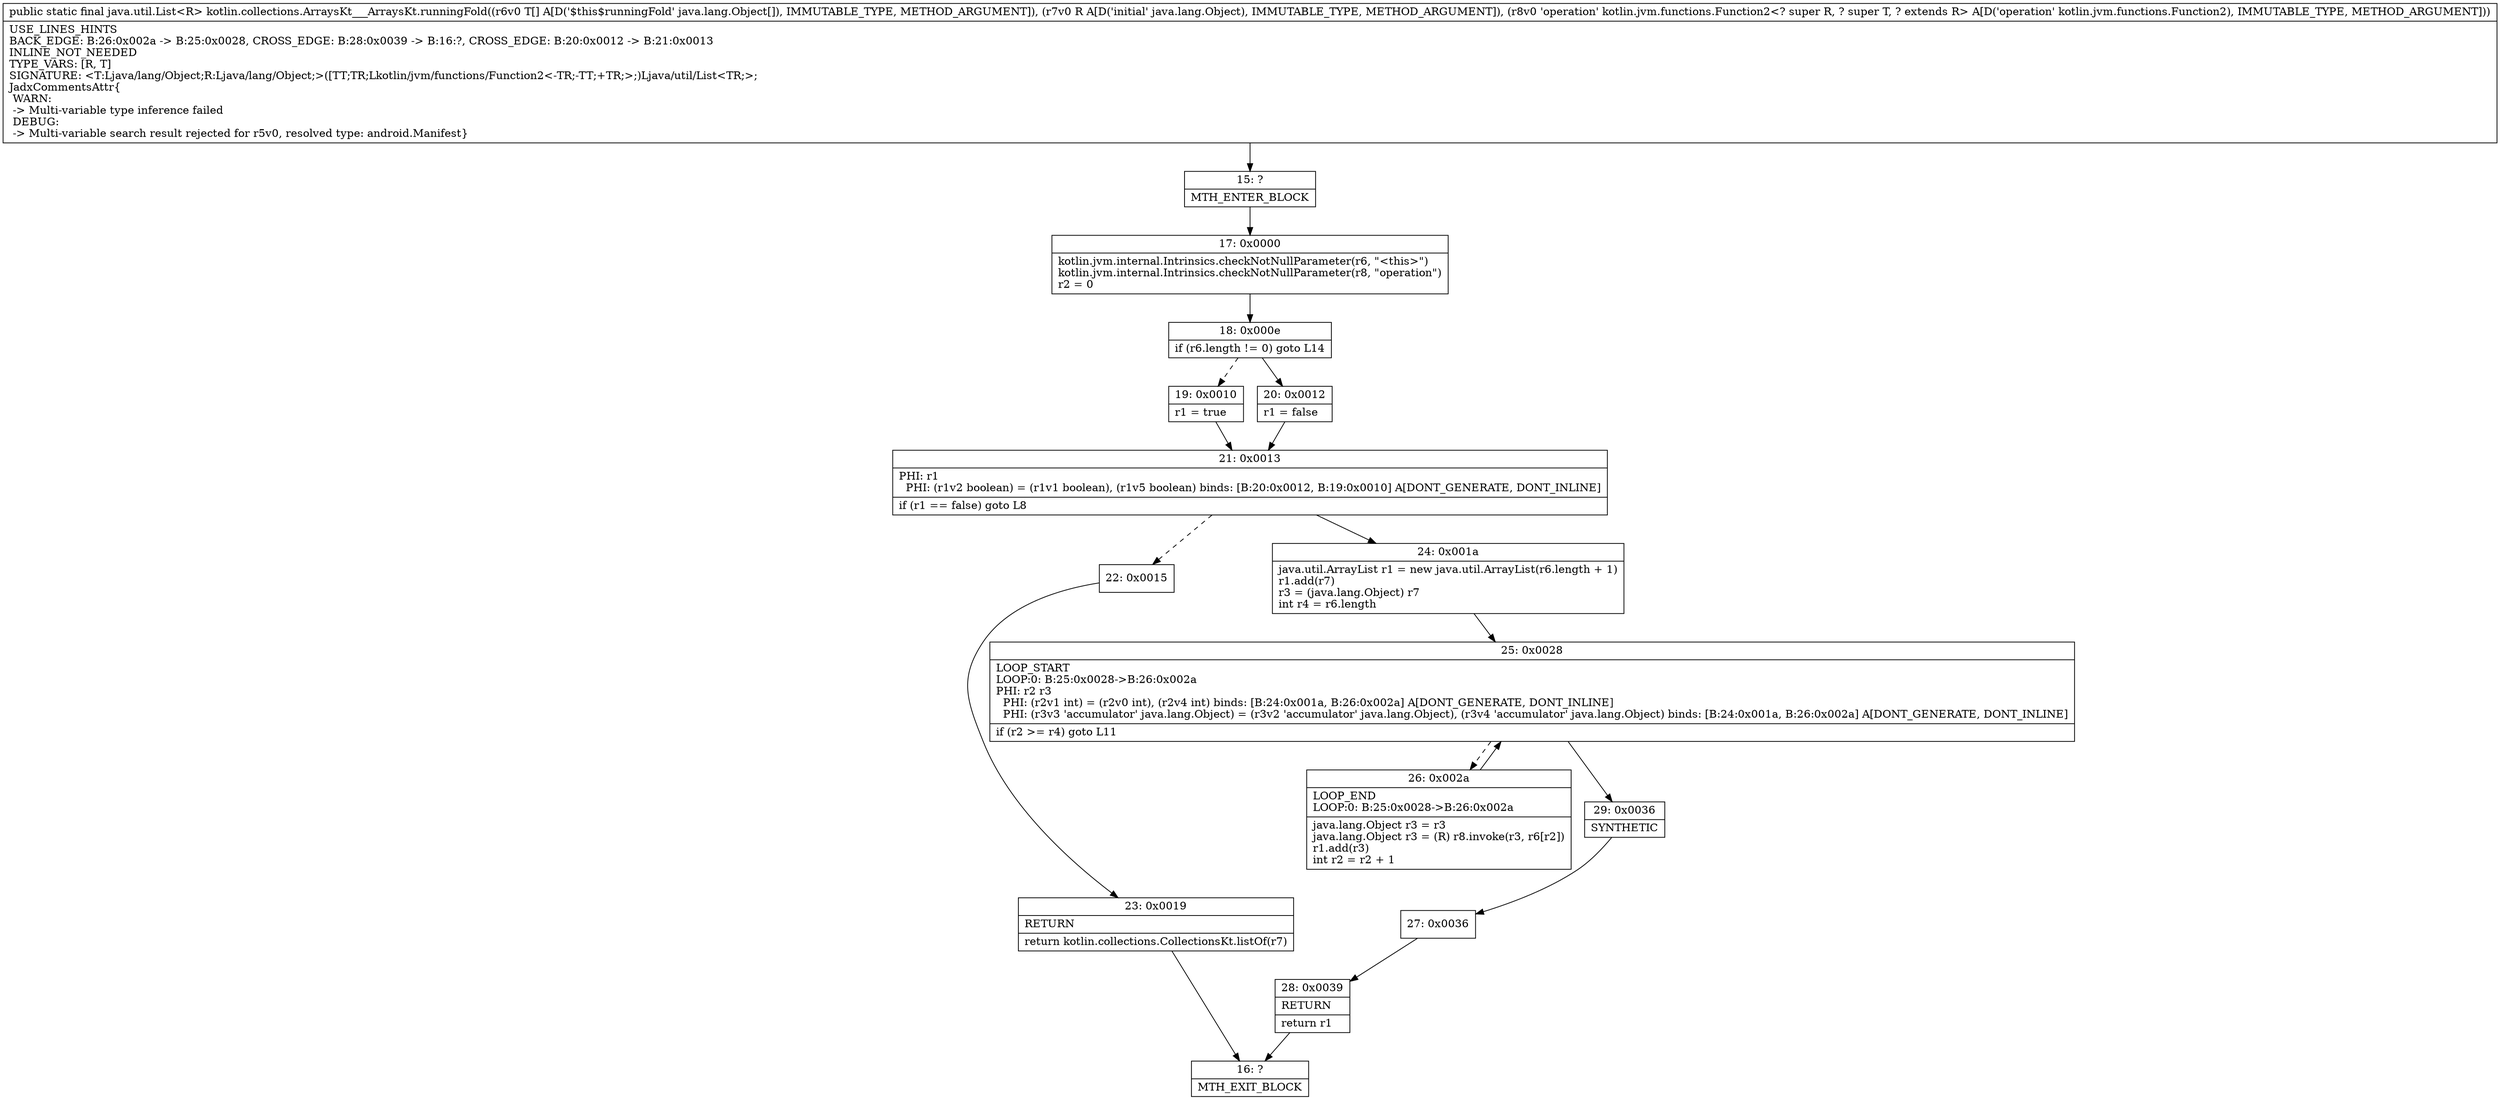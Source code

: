 digraph "CFG forkotlin.collections.ArraysKt___ArraysKt.runningFold([Ljava\/lang\/Object;Ljava\/lang\/Object;Lkotlin\/jvm\/functions\/Function2;)Ljava\/util\/List;" {
Node_15 [shape=record,label="{15\:\ ?|MTH_ENTER_BLOCK\l}"];
Node_17 [shape=record,label="{17\:\ 0x0000|kotlin.jvm.internal.Intrinsics.checkNotNullParameter(r6, \"\<this\>\")\lkotlin.jvm.internal.Intrinsics.checkNotNullParameter(r8, \"operation\")\lr2 = 0\l}"];
Node_18 [shape=record,label="{18\:\ 0x000e|if (r6.length != 0) goto L14\l}"];
Node_19 [shape=record,label="{19\:\ 0x0010|r1 = true\l}"];
Node_21 [shape=record,label="{21\:\ 0x0013|PHI: r1 \l  PHI: (r1v2 boolean) = (r1v1 boolean), (r1v5 boolean) binds: [B:20:0x0012, B:19:0x0010] A[DONT_GENERATE, DONT_INLINE]\l|if (r1 == false) goto L8\l}"];
Node_22 [shape=record,label="{22\:\ 0x0015}"];
Node_23 [shape=record,label="{23\:\ 0x0019|RETURN\l|return kotlin.collections.CollectionsKt.listOf(r7)\l}"];
Node_16 [shape=record,label="{16\:\ ?|MTH_EXIT_BLOCK\l}"];
Node_24 [shape=record,label="{24\:\ 0x001a|java.util.ArrayList r1 = new java.util.ArrayList(r6.length + 1)\lr1.add(r7)\lr3 = (java.lang.Object) r7\lint r4 = r6.length\l}"];
Node_25 [shape=record,label="{25\:\ 0x0028|LOOP_START\lLOOP:0: B:25:0x0028\-\>B:26:0x002a\lPHI: r2 r3 \l  PHI: (r2v1 int) = (r2v0 int), (r2v4 int) binds: [B:24:0x001a, B:26:0x002a] A[DONT_GENERATE, DONT_INLINE]\l  PHI: (r3v3 'accumulator' java.lang.Object) = (r3v2 'accumulator' java.lang.Object), (r3v4 'accumulator' java.lang.Object) binds: [B:24:0x001a, B:26:0x002a] A[DONT_GENERATE, DONT_INLINE]\l|if (r2 \>= r4) goto L11\l}"];
Node_26 [shape=record,label="{26\:\ 0x002a|LOOP_END\lLOOP:0: B:25:0x0028\-\>B:26:0x002a\l|java.lang.Object r3 = r3\ljava.lang.Object r3 = (R) r8.invoke(r3, r6[r2])\lr1.add(r3)\lint r2 = r2 + 1\l}"];
Node_29 [shape=record,label="{29\:\ 0x0036|SYNTHETIC\l}"];
Node_27 [shape=record,label="{27\:\ 0x0036}"];
Node_28 [shape=record,label="{28\:\ 0x0039|RETURN\l|return r1\l}"];
Node_20 [shape=record,label="{20\:\ 0x0012|r1 = false\l}"];
MethodNode[shape=record,label="{public static final java.util.List\<R\> kotlin.collections.ArraysKt___ArraysKt.runningFold((r6v0 T[] A[D('$this$runningFold' java.lang.Object[]), IMMUTABLE_TYPE, METHOD_ARGUMENT]), (r7v0 R A[D('initial' java.lang.Object), IMMUTABLE_TYPE, METHOD_ARGUMENT]), (r8v0 'operation' kotlin.jvm.functions.Function2\<? super R, ? super T, ? extends R\> A[D('operation' kotlin.jvm.functions.Function2), IMMUTABLE_TYPE, METHOD_ARGUMENT]))  | USE_LINES_HINTS\lBACK_EDGE: B:26:0x002a \-\> B:25:0x0028, CROSS_EDGE: B:28:0x0039 \-\> B:16:?, CROSS_EDGE: B:20:0x0012 \-\> B:21:0x0013\lINLINE_NOT_NEEDED\lTYPE_VARS: [R, T]\lSIGNATURE: \<T:Ljava\/lang\/Object;R:Ljava\/lang\/Object;\>([TT;TR;Lkotlin\/jvm\/functions\/Function2\<\-TR;\-TT;+TR;\>;)Ljava\/util\/List\<TR;\>;\lJadxCommentsAttr\{\l WARN: \l \-\> Multi\-variable type inference failed\l DEBUG: \l \-\> Multi\-variable search result rejected for r5v0, resolved type: android.Manifest\}\l}"];
MethodNode -> Node_15;Node_15 -> Node_17;
Node_17 -> Node_18;
Node_18 -> Node_19[style=dashed];
Node_18 -> Node_20;
Node_19 -> Node_21;
Node_21 -> Node_22[style=dashed];
Node_21 -> Node_24;
Node_22 -> Node_23;
Node_23 -> Node_16;
Node_24 -> Node_25;
Node_25 -> Node_26[style=dashed];
Node_25 -> Node_29;
Node_26 -> Node_25;
Node_29 -> Node_27;
Node_27 -> Node_28;
Node_28 -> Node_16;
Node_20 -> Node_21;
}

